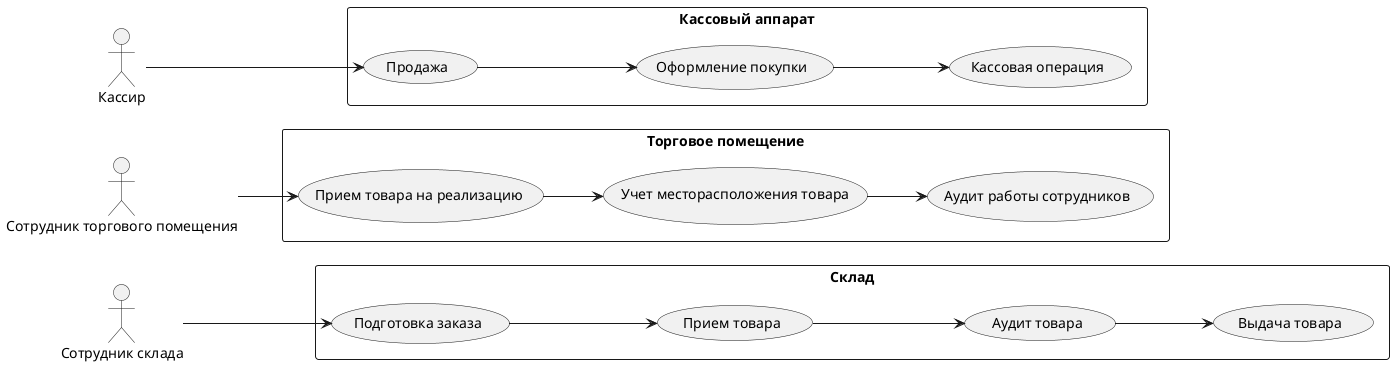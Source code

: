 @startuml

left to right direction

actor "Сотрудник склада" as warehouse_staff
actor "Сотрудник торгового помещения" as store_staff
actor "Кассир" as cashier

rectangle "Склад" as warehouse {
  usecase "Подготовка заказа" as prepare_order
  usecase "Прием товара" as receive_goods
  usecase "Аудит товара" as audit_goods
  usecase "Выдача товара" as issue_goods
}

rectangle "Торговое помещение" as store {
  usecase "Прием товара на реализацию" as receive_goods_on_sale
  usecase "Учет месторасположения товара" as track_location
  usecase "Аудит работы сотрудников" as audit_employees
}

rectangle "Кассовый аппарат" as cash_register {
  usecase "Продажа" as sale
  usecase "Оформление покупки" as process_purchase
  usecase "Кассовая операция" as register
}

warehouse_staff --> prepare_order
prepare_order --> receive_goods
receive_goods --> audit_goods
audit_goods --> issue_goods

store_staff --> receive_goods_on_sale
receive_goods_on_sale --> track_location
track_location --> audit_employees

cashier --> sale
sale --> process_purchase
process_purchase --> register

@enduml